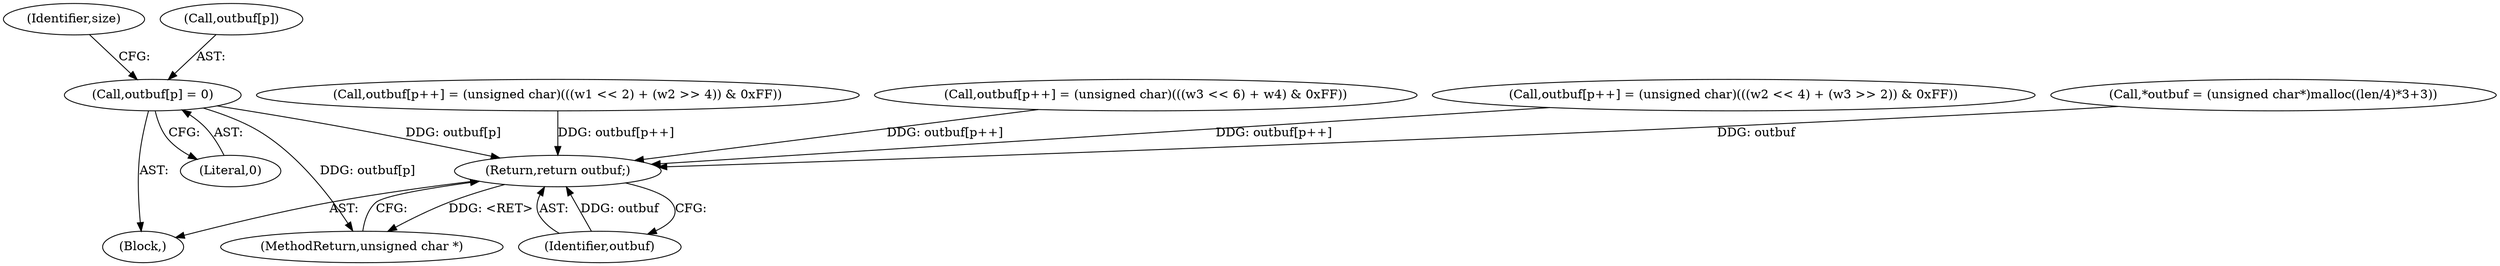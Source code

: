 digraph "0_libplist_3a55ddd3c4c11ce75a86afbefd085d8d397ff957@array" {
"1000318" [label="(Call,outbuf[p] = 0)"];
"1000327" [label="(Return,return outbuf;)"];
"1000329" [label="(MethodReturn,unsigned char *)"];
"1000325" [label="(Identifier,size)"];
"1000319" [label="(Call,outbuf[p])"];
"1000282" [label="(Call,outbuf[p++] = (unsigned char)(((w2 << 4) + (w3 >> 2)) & 0xFF))"];
"1000327" [label="(Return,return outbuf;)"];
"1000322" [label="(Literal,0)"];
"1000131" [label="(Call,*outbuf = (unsigned char*)malloc((len/4)*3+3))"];
"1000318" [label="(Call,outbuf[p] = 0)"];
"1000261" [label="(Call,outbuf[p++] = (unsigned char)(((w1 << 2) + (w2 >> 4)) & 0xFF))"];
"1000303" [label="(Call,outbuf[p++] = (unsigned char)(((w3 << 6) + w4) & 0xFF))"];
"1000103" [label="(Block,)"];
"1000328" [label="(Identifier,outbuf)"];
"1000318" -> "1000103"  [label="AST: "];
"1000318" -> "1000322"  [label="CFG: "];
"1000319" -> "1000318"  [label="AST: "];
"1000322" -> "1000318"  [label="AST: "];
"1000325" -> "1000318"  [label="CFG: "];
"1000318" -> "1000329"  [label="DDG: outbuf[p]"];
"1000318" -> "1000327"  [label="DDG: outbuf[p]"];
"1000327" -> "1000103"  [label="AST: "];
"1000327" -> "1000328"  [label="CFG: "];
"1000328" -> "1000327"  [label="AST: "];
"1000329" -> "1000327"  [label="CFG: "];
"1000327" -> "1000329"  [label="DDG: <RET>"];
"1000328" -> "1000327"  [label="DDG: outbuf"];
"1000303" -> "1000327"  [label="DDG: outbuf[p++]"];
"1000131" -> "1000327"  [label="DDG: outbuf"];
"1000261" -> "1000327"  [label="DDG: outbuf[p++]"];
"1000282" -> "1000327"  [label="DDG: outbuf[p++]"];
}
